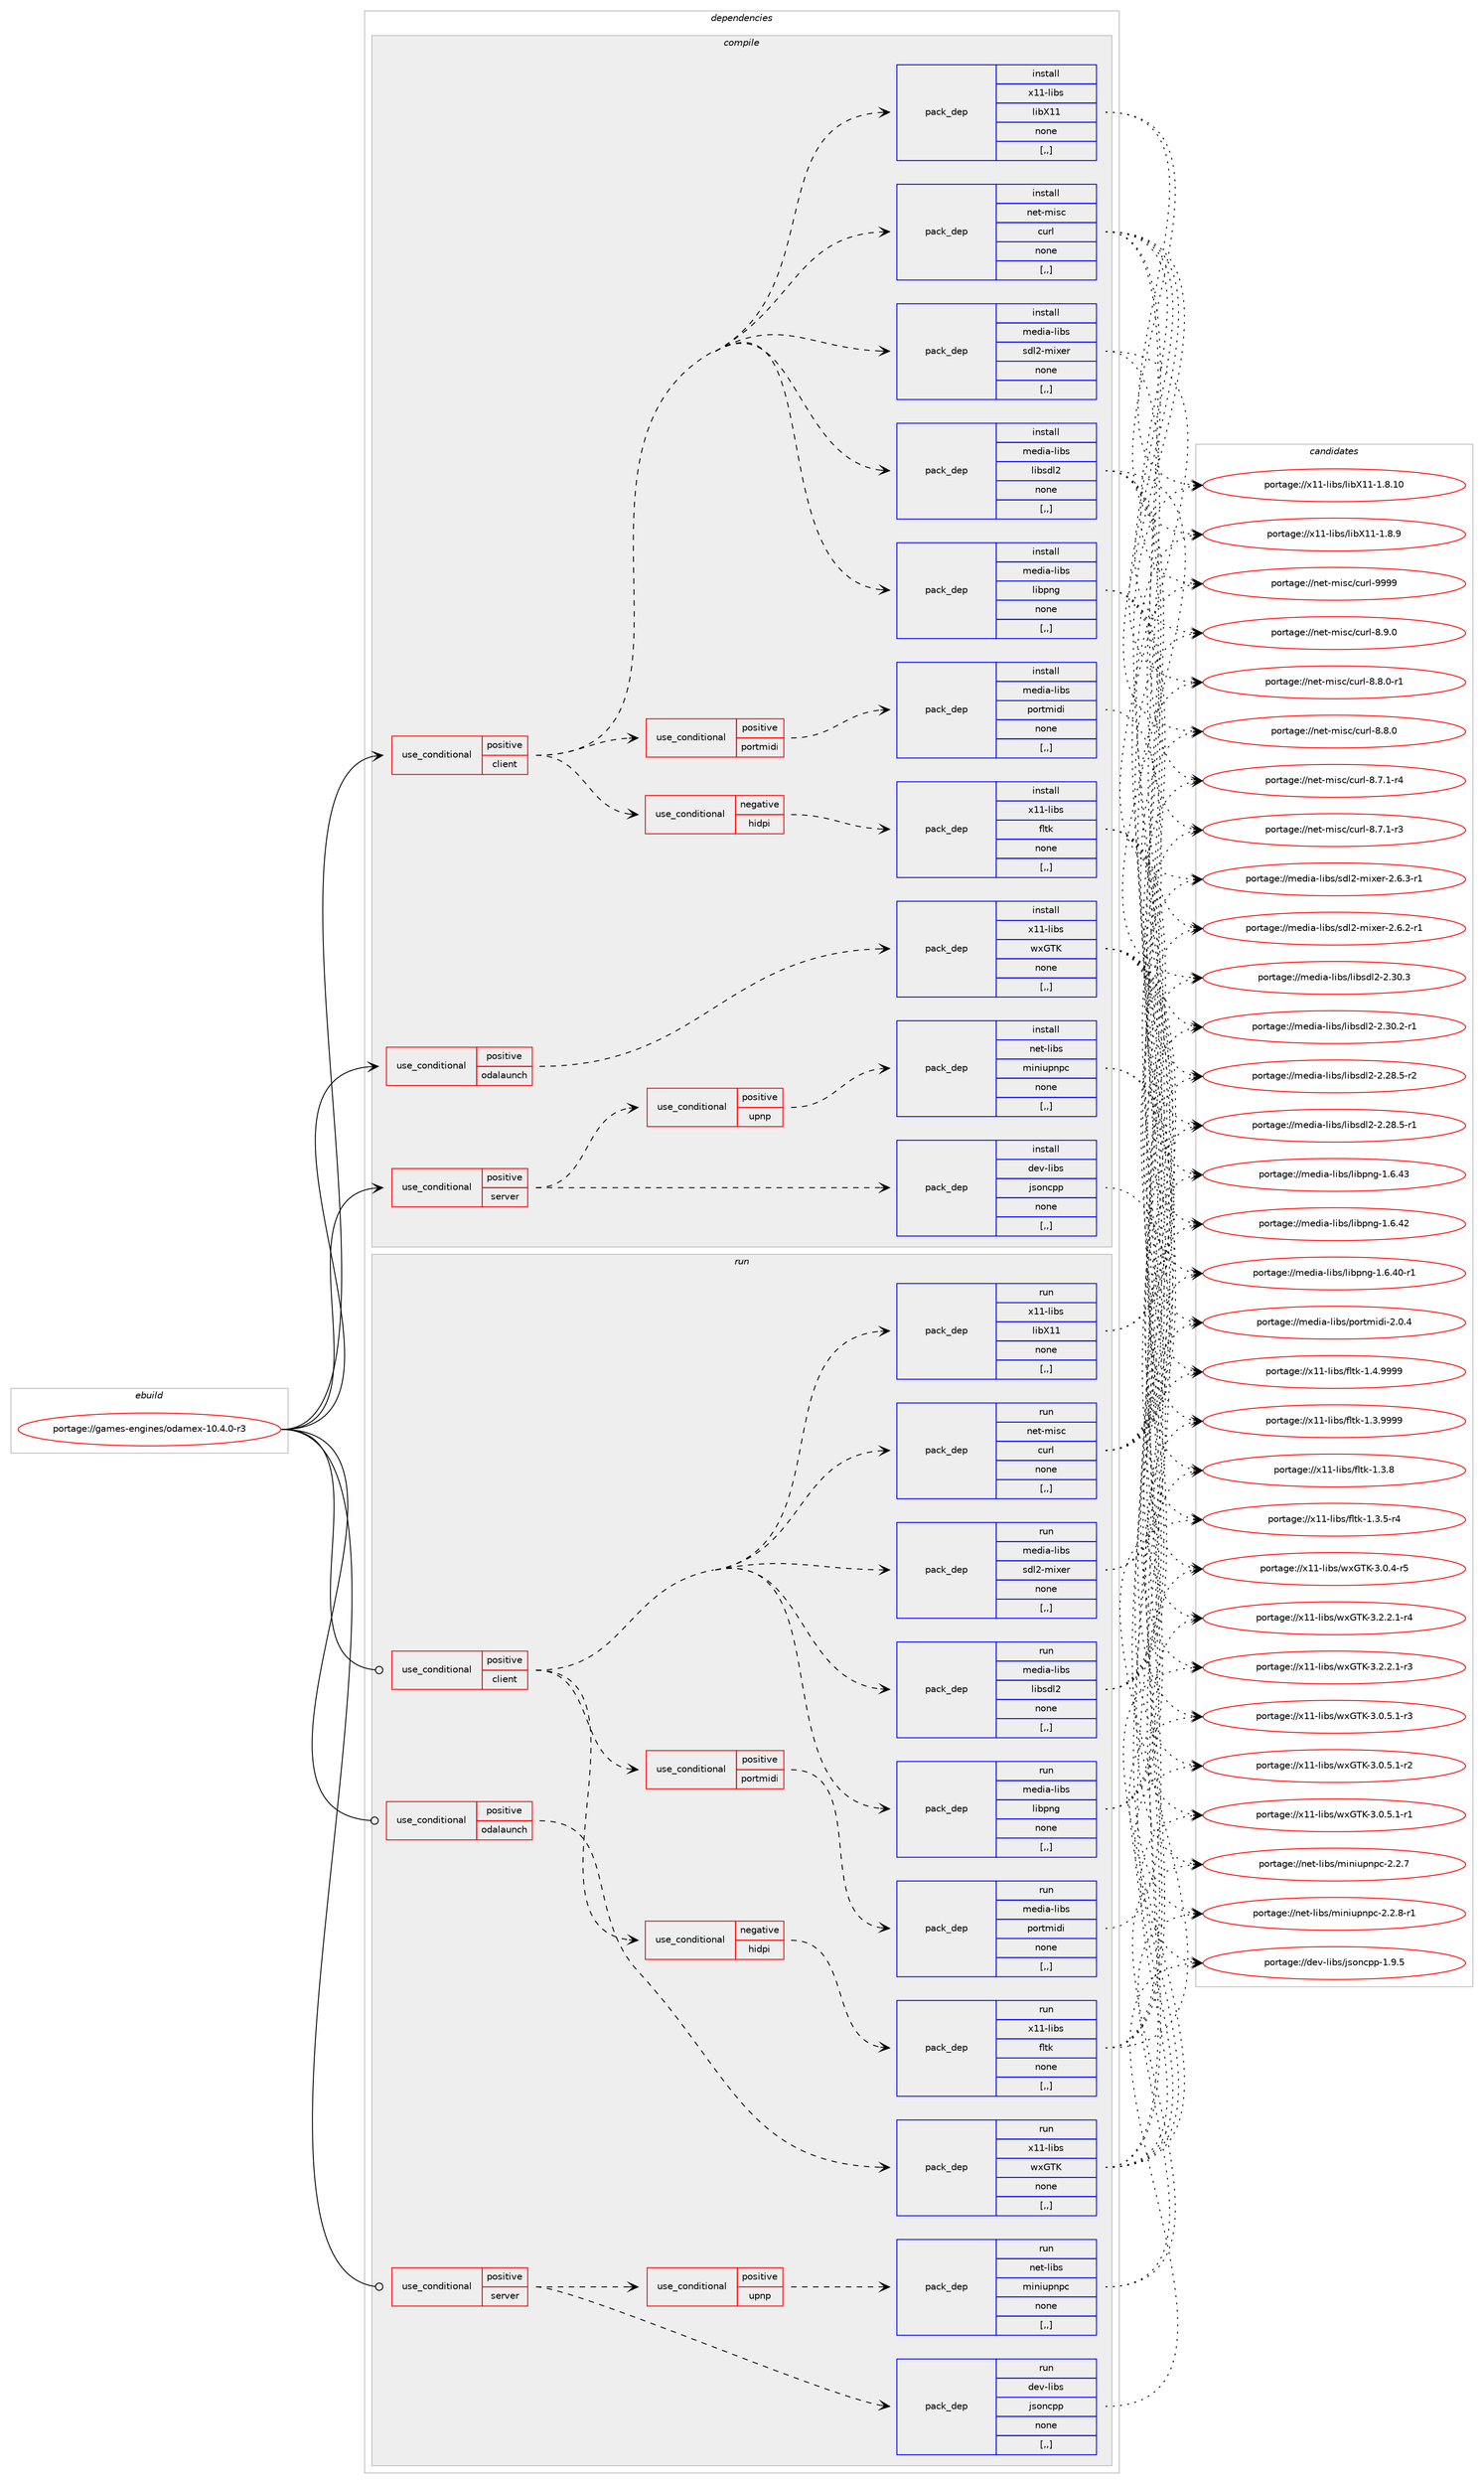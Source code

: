 digraph prolog {

# *************
# Graph options
# *************

newrank=true;
concentrate=true;
compound=true;
graph [rankdir=LR,fontname=Helvetica,fontsize=10,ranksep=1.5];#, ranksep=2.5, nodesep=0.2];
edge  [arrowhead=vee];
node  [fontname=Helvetica,fontsize=10];

# **********
# The ebuild
# **********

subgraph cluster_leftcol {
color=gray;
label=<<i>ebuild</i>>;
id [label="portage://games-engines/odamex-10.4.0-r3", color=red, width=4, href="../games-engines/odamex-10.4.0-r3.svg"];
}

# ****************
# The dependencies
# ****************

subgraph cluster_midcol {
color=gray;
label=<<i>dependencies</i>>;
subgraph cluster_compile {
fillcolor="#eeeeee";
style=filled;
label=<<i>compile</i>>;
subgraph cond63710 {
dependency228872 [label=<<TABLE BORDER="0" CELLBORDER="1" CELLSPACING="0" CELLPADDING="4"><TR><TD ROWSPAN="3" CELLPADDING="10">use_conditional</TD></TR><TR><TD>positive</TD></TR><TR><TD>client</TD></TR></TABLE>>, shape=none, color=red];
subgraph pack163668 {
dependency228873 [label=<<TABLE BORDER="0" CELLBORDER="1" CELLSPACING="0" CELLPADDING="4" WIDTH="220"><TR><TD ROWSPAN="6" CELLPADDING="30">pack_dep</TD></TR><TR><TD WIDTH="110">install</TD></TR><TR><TD>media-libs</TD></TR><TR><TD>libpng</TD></TR><TR><TD>none</TD></TR><TR><TD>[,,]</TD></TR></TABLE>>, shape=none, color=blue];
}
dependency228872:e -> dependency228873:w [weight=20,style="dashed",arrowhead="vee"];
subgraph pack163669 {
dependency228874 [label=<<TABLE BORDER="0" CELLBORDER="1" CELLSPACING="0" CELLPADDING="4" WIDTH="220"><TR><TD ROWSPAN="6" CELLPADDING="30">pack_dep</TD></TR><TR><TD WIDTH="110">install</TD></TR><TR><TD>media-libs</TD></TR><TR><TD>libsdl2</TD></TR><TR><TD>none</TD></TR><TR><TD>[,,]</TD></TR></TABLE>>, shape=none, color=blue];
}
dependency228872:e -> dependency228874:w [weight=20,style="dashed",arrowhead="vee"];
subgraph pack163670 {
dependency228875 [label=<<TABLE BORDER="0" CELLBORDER="1" CELLSPACING="0" CELLPADDING="4" WIDTH="220"><TR><TD ROWSPAN="6" CELLPADDING="30">pack_dep</TD></TR><TR><TD WIDTH="110">install</TD></TR><TR><TD>media-libs</TD></TR><TR><TD>sdl2-mixer</TD></TR><TR><TD>none</TD></TR><TR><TD>[,,]</TD></TR></TABLE>>, shape=none, color=blue];
}
dependency228872:e -> dependency228875:w [weight=20,style="dashed",arrowhead="vee"];
subgraph pack163671 {
dependency228876 [label=<<TABLE BORDER="0" CELLBORDER="1" CELLSPACING="0" CELLPADDING="4" WIDTH="220"><TR><TD ROWSPAN="6" CELLPADDING="30">pack_dep</TD></TR><TR><TD WIDTH="110">install</TD></TR><TR><TD>net-misc</TD></TR><TR><TD>curl</TD></TR><TR><TD>none</TD></TR><TR><TD>[,,]</TD></TR></TABLE>>, shape=none, color=blue];
}
dependency228872:e -> dependency228876:w [weight=20,style="dashed",arrowhead="vee"];
subgraph pack163672 {
dependency228877 [label=<<TABLE BORDER="0" CELLBORDER="1" CELLSPACING="0" CELLPADDING="4" WIDTH="220"><TR><TD ROWSPAN="6" CELLPADDING="30">pack_dep</TD></TR><TR><TD WIDTH="110">install</TD></TR><TR><TD>x11-libs</TD></TR><TR><TD>libX11</TD></TR><TR><TD>none</TD></TR><TR><TD>[,,]</TD></TR></TABLE>>, shape=none, color=blue];
}
dependency228872:e -> dependency228877:w [weight=20,style="dashed",arrowhead="vee"];
subgraph cond63711 {
dependency228878 [label=<<TABLE BORDER="0" CELLBORDER="1" CELLSPACING="0" CELLPADDING="4"><TR><TD ROWSPAN="3" CELLPADDING="10">use_conditional</TD></TR><TR><TD>negative</TD></TR><TR><TD>hidpi</TD></TR></TABLE>>, shape=none, color=red];
subgraph pack163673 {
dependency228879 [label=<<TABLE BORDER="0" CELLBORDER="1" CELLSPACING="0" CELLPADDING="4" WIDTH="220"><TR><TD ROWSPAN="6" CELLPADDING="30">pack_dep</TD></TR><TR><TD WIDTH="110">install</TD></TR><TR><TD>x11-libs</TD></TR><TR><TD>fltk</TD></TR><TR><TD>none</TD></TR><TR><TD>[,,]</TD></TR></TABLE>>, shape=none, color=blue];
}
dependency228878:e -> dependency228879:w [weight=20,style="dashed",arrowhead="vee"];
}
dependency228872:e -> dependency228878:w [weight=20,style="dashed",arrowhead="vee"];
subgraph cond63712 {
dependency228880 [label=<<TABLE BORDER="0" CELLBORDER="1" CELLSPACING="0" CELLPADDING="4"><TR><TD ROWSPAN="3" CELLPADDING="10">use_conditional</TD></TR><TR><TD>positive</TD></TR><TR><TD>portmidi</TD></TR></TABLE>>, shape=none, color=red];
subgraph pack163674 {
dependency228881 [label=<<TABLE BORDER="0" CELLBORDER="1" CELLSPACING="0" CELLPADDING="4" WIDTH="220"><TR><TD ROWSPAN="6" CELLPADDING="30">pack_dep</TD></TR><TR><TD WIDTH="110">install</TD></TR><TR><TD>media-libs</TD></TR><TR><TD>portmidi</TD></TR><TR><TD>none</TD></TR><TR><TD>[,,]</TD></TR></TABLE>>, shape=none, color=blue];
}
dependency228880:e -> dependency228881:w [weight=20,style="dashed",arrowhead="vee"];
}
dependency228872:e -> dependency228880:w [weight=20,style="dashed",arrowhead="vee"];
}
id:e -> dependency228872:w [weight=20,style="solid",arrowhead="vee"];
subgraph cond63713 {
dependency228882 [label=<<TABLE BORDER="0" CELLBORDER="1" CELLSPACING="0" CELLPADDING="4"><TR><TD ROWSPAN="3" CELLPADDING="10">use_conditional</TD></TR><TR><TD>positive</TD></TR><TR><TD>odalaunch</TD></TR></TABLE>>, shape=none, color=red];
subgraph pack163675 {
dependency228883 [label=<<TABLE BORDER="0" CELLBORDER="1" CELLSPACING="0" CELLPADDING="4" WIDTH="220"><TR><TD ROWSPAN="6" CELLPADDING="30">pack_dep</TD></TR><TR><TD WIDTH="110">install</TD></TR><TR><TD>x11-libs</TD></TR><TR><TD>wxGTK</TD></TR><TR><TD>none</TD></TR><TR><TD>[,,]</TD></TR></TABLE>>, shape=none, color=blue];
}
dependency228882:e -> dependency228883:w [weight=20,style="dashed",arrowhead="vee"];
}
id:e -> dependency228882:w [weight=20,style="solid",arrowhead="vee"];
subgraph cond63714 {
dependency228884 [label=<<TABLE BORDER="0" CELLBORDER="1" CELLSPACING="0" CELLPADDING="4"><TR><TD ROWSPAN="3" CELLPADDING="10">use_conditional</TD></TR><TR><TD>positive</TD></TR><TR><TD>server</TD></TR></TABLE>>, shape=none, color=red];
subgraph pack163676 {
dependency228885 [label=<<TABLE BORDER="0" CELLBORDER="1" CELLSPACING="0" CELLPADDING="4" WIDTH="220"><TR><TD ROWSPAN="6" CELLPADDING="30">pack_dep</TD></TR><TR><TD WIDTH="110">install</TD></TR><TR><TD>dev-libs</TD></TR><TR><TD>jsoncpp</TD></TR><TR><TD>none</TD></TR><TR><TD>[,,]</TD></TR></TABLE>>, shape=none, color=blue];
}
dependency228884:e -> dependency228885:w [weight=20,style="dashed",arrowhead="vee"];
subgraph cond63715 {
dependency228886 [label=<<TABLE BORDER="0" CELLBORDER="1" CELLSPACING="0" CELLPADDING="4"><TR><TD ROWSPAN="3" CELLPADDING="10">use_conditional</TD></TR><TR><TD>positive</TD></TR><TR><TD>upnp</TD></TR></TABLE>>, shape=none, color=red];
subgraph pack163677 {
dependency228887 [label=<<TABLE BORDER="0" CELLBORDER="1" CELLSPACING="0" CELLPADDING="4" WIDTH="220"><TR><TD ROWSPAN="6" CELLPADDING="30">pack_dep</TD></TR><TR><TD WIDTH="110">install</TD></TR><TR><TD>net-libs</TD></TR><TR><TD>miniupnpc</TD></TR><TR><TD>none</TD></TR><TR><TD>[,,]</TD></TR></TABLE>>, shape=none, color=blue];
}
dependency228886:e -> dependency228887:w [weight=20,style="dashed",arrowhead="vee"];
}
dependency228884:e -> dependency228886:w [weight=20,style="dashed",arrowhead="vee"];
}
id:e -> dependency228884:w [weight=20,style="solid",arrowhead="vee"];
}
subgraph cluster_compileandrun {
fillcolor="#eeeeee";
style=filled;
label=<<i>compile and run</i>>;
}
subgraph cluster_run {
fillcolor="#eeeeee";
style=filled;
label=<<i>run</i>>;
subgraph cond63716 {
dependency228888 [label=<<TABLE BORDER="0" CELLBORDER="1" CELLSPACING="0" CELLPADDING="4"><TR><TD ROWSPAN="3" CELLPADDING="10">use_conditional</TD></TR><TR><TD>positive</TD></TR><TR><TD>client</TD></TR></TABLE>>, shape=none, color=red];
subgraph pack163678 {
dependency228889 [label=<<TABLE BORDER="0" CELLBORDER="1" CELLSPACING="0" CELLPADDING="4" WIDTH="220"><TR><TD ROWSPAN="6" CELLPADDING="30">pack_dep</TD></TR><TR><TD WIDTH="110">run</TD></TR><TR><TD>media-libs</TD></TR><TR><TD>libpng</TD></TR><TR><TD>none</TD></TR><TR><TD>[,,]</TD></TR></TABLE>>, shape=none, color=blue];
}
dependency228888:e -> dependency228889:w [weight=20,style="dashed",arrowhead="vee"];
subgraph pack163679 {
dependency228890 [label=<<TABLE BORDER="0" CELLBORDER="1" CELLSPACING="0" CELLPADDING="4" WIDTH="220"><TR><TD ROWSPAN="6" CELLPADDING="30">pack_dep</TD></TR><TR><TD WIDTH="110">run</TD></TR><TR><TD>media-libs</TD></TR><TR><TD>libsdl2</TD></TR><TR><TD>none</TD></TR><TR><TD>[,,]</TD></TR></TABLE>>, shape=none, color=blue];
}
dependency228888:e -> dependency228890:w [weight=20,style="dashed",arrowhead="vee"];
subgraph pack163680 {
dependency228891 [label=<<TABLE BORDER="0" CELLBORDER="1" CELLSPACING="0" CELLPADDING="4" WIDTH="220"><TR><TD ROWSPAN="6" CELLPADDING="30">pack_dep</TD></TR><TR><TD WIDTH="110">run</TD></TR><TR><TD>media-libs</TD></TR><TR><TD>sdl2-mixer</TD></TR><TR><TD>none</TD></TR><TR><TD>[,,]</TD></TR></TABLE>>, shape=none, color=blue];
}
dependency228888:e -> dependency228891:w [weight=20,style="dashed",arrowhead="vee"];
subgraph pack163681 {
dependency228892 [label=<<TABLE BORDER="0" CELLBORDER="1" CELLSPACING="0" CELLPADDING="4" WIDTH="220"><TR><TD ROWSPAN="6" CELLPADDING="30">pack_dep</TD></TR><TR><TD WIDTH="110">run</TD></TR><TR><TD>net-misc</TD></TR><TR><TD>curl</TD></TR><TR><TD>none</TD></TR><TR><TD>[,,]</TD></TR></TABLE>>, shape=none, color=blue];
}
dependency228888:e -> dependency228892:w [weight=20,style="dashed",arrowhead="vee"];
subgraph pack163682 {
dependency228893 [label=<<TABLE BORDER="0" CELLBORDER="1" CELLSPACING="0" CELLPADDING="4" WIDTH="220"><TR><TD ROWSPAN="6" CELLPADDING="30">pack_dep</TD></TR><TR><TD WIDTH="110">run</TD></TR><TR><TD>x11-libs</TD></TR><TR><TD>libX11</TD></TR><TR><TD>none</TD></TR><TR><TD>[,,]</TD></TR></TABLE>>, shape=none, color=blue];
}
dependency228888:e -> dependency228893:w [weight=20,style="dashed",arrowhead="vee"];
subgraph cond63717 {
dependency228894 [label=<<TABLE BORDER="0" CELLBORDER="1" CELLSPACING="0" CELLPADDING="4"><TR><TD ROWSPAN="3" CELLPADDING="10">use_conditional</TD></TR><TR><TD>negative</TD></TR><TR><TD>hidpi</TD></TR></TABLE>>, shape=none, color=red];
subgraph pack163683 {
dependency228895 [label=<<TABLE BORDER="0" CELLBORDER="1" CELLSPACING="0" CELLPADDING="4" WIDTH="220"><TR><TD ROWSPAN="6" CELLPADDING="30">pack_dep</TD></TR><TR><TD WIDTH="110">run</TD></TR><TR><TD>x11-libs</TD></TR><TR><TD>fltk</TD></TR><TR><TD>none</TD></TR><TR><TD>[,,]</TD></TR></TABLE>>, shape=none, color=blue];
}
dependency228894:e -> dependency228895:w [weight=20,style="dashed",arrowhead="vee"];
}
dependency228888:e -> dependency228894:w [weight=20,style="dashed",arrowhead="vee"];
subgraph cond63718 {
dependency228896 [label=<<TABLE BORDER="0" CELLBORDER="1" CELLSPACING="0" CELLPADDING="4"><TR><TD ROWSPAN="3" CELLPADDING="10">use_conditional</TD></TR><TR><TD>positive</TD></TR><TR><TD>portmidi</TD></TR></TABLE>>, shape=none, color=red];
subgraph pack163684 {
dependency228897 [label=<<TABLE BORDER="0" CELLBORDER="1" CELLSPACING="0" CELLPADDING="4" WIDTH="220"><TR><TD ROWSPAN="6" CELLPADDING="30">pack_dep</TD></TR><TR><TD WIDTH="110">run</TD></TR><TR><TD>media-libs</TD></TR><TR><TD>portmidi</TD></TR><TR><TD>none</TD></TR><TR><TD>[,,]</TD></TR></TABLE>>, shape=none, color=blue];
}
dependency228896:e -> dependency228897:w [weight=20,style="dashed",arrowhead="vee"];
}
dependency228888:e -> dependency228896:w [weight=20,style="dashed",arrowhead="vee"];
}
id:e -> dependency228888:w [weight=20,style="solid",arrowhead="odot"];
subgraph cond63719 {
dependency228898 [label=<<TABLE BORDER="0" CELLBORDER="1" CELLSPACING="0" CELLPADDING="4"><TR><TD ROWSPAN="3" CELLPADDING="10">use_conditional</TD></TR><TR><TD>positive</TD></TR><TR><TD>odalaunch</TD></TR></TABLE>>, shape=none, color=red];
subgraph pack163685 {
dependency228899 [label=<<TABLE BORDER="0" CELLBORDER="1" CELLSPACING="0" CELLPADDING="4" WIDTH="220"><TR><TD ROWSPAN="6" CELLPADDING="30">pack_dep</TD></TR><TR><TD WIDTH="110">run</TD></TR><TR><TD>x11-libs</TD></TR><TR><TD>wxGTK</TD></TR><TR><TD>none</TD></TR><TR><TD>[,,]</TD></TR></TABLE>>, shape=none, color=blue];
}
dependency228898:e -> dependency228899:w [weight=20,style="dashed",arrowhead="vee"];
}
id:e -> dependency228898:w [weight=20,style="solid",arrowhead="odot"];
subgraph cond63720 {
dependency228900 [label=<<TABLE BORDER="0" CELLBORDER="1" CELLSPACING="0" CELLPADDING="4"><TR><TD ROWSPAN="3" CELLPADDING="10">use_conditional</TD></TR><TR><TD>positive</TD></TR><TR><TD>server</TD></TR></TABLE>>, shape=none, color=red];
subgraph pack163686 {
dependency228901 [label=<<TABLE BORDER="0" CELLBORDER="1" CELLSPACING="0" CELLPADDING="4" WIDTH="220"><TR><TD ROWSPAN="6" CELLPADDING="30">pack_dep</TD></TR><TR><TD WIDTH="110">run</TD></TR><TR><TD>dev-libs</TD></TR><TR><TD>jsoncpp</TD></TR><TR><TD>none</TD></TR><TR><TD>[,,]</TD></TR></TABLE>>, shape=none, color=blue];
}
dependency228900:e -> dependency228901:w [weight=20,style="dashed",arrowhead="vee"];
subgraph cond63721 {
dependency228902 [label=<<TABLE BORDER="0" CELLBORDER="1" CELLSPACING="0" CELLPADDING="4"><TR><TD ROWSPAN="3" CELLPADDING="10">use_conditional</TD></TR><TR><TD>positive</TD></TR><TR><TD>upnp</TD></TR></TABLE>>, shape=none, color=red];
subgraph pack163687 {
dependency228903 [label=<<TABLE BORDER="0" CELLBORDER="1" CELLSPACING="0" CELLPADDING="4" WIDTH="220"><TR><TD ROWSPAN="6" CELLPADDING="30">pack_dep</TD></TR><TR><TD WIDTH="110">run</TD></TR><TR><TD>net-libs</TD></TR><TR><TD>miniupnpc</TD></TR><TR><TD>none</TD></TR><TR><TD>[,,]</TD></TR></TABLE>>, shape=none, color=blue];
}
dependency228902:e -> dependency228903:w [weight=20,style="dashed",arrowhead="vee"];
}
dependency228900:e -> dependency228902:w [weight=20,style="dashed",arrowhead="vee"];
}
id:e -> dependency228900:w [weight=20,style="solid",arrowhead="odot"];
}
}

# **************
# The candidates
# **************

subgraph cluster_choices {
rank=same;
color=gray;
label=<<i>candidates</i>>;

subgraph choice163668 {
color=black;
nodesep=1;
choice109101100105974510810598115471081059811211010345494654465251 [label="portage://media-libs/libpng-1.6.43", color=red, width=4,href="../media-libs/libpng-1.6.43.svg"];
choice109101100105974510810598115471081059811211010345494654465250 [label="portage://media-libs/libpng-1.6.42", color=red, width=4,href="../media-libs/libpng-1.6.42.svg"];
choice1091011001059745108105981154710810598112110103454946544652484511449 [label="portage://media-libs/libpng-1.6.40-r1", color=red, width=4,href="../media-libs/libpng-1.6.40-r1.svg"];
dependency228873:e -> choice109101100105974510810598115471081059811211010345494654465251:w [style=dotted,weight="100"];
dependency228873:e -> choice109101100105974510810598115471081059811211010345494654465250:w [style=dotted,weight="100"];
dependency228873:e -> choice1091011001059745108105981154710810598112110103454946544652484511449:w [style=dotted,weight="100"];
}
subgraph choice163669 {
color=black;
nodesep=1;
choice10910110010597451081059811547108105981151001085045504651484651 [label="portage://media-libs/libsdl2-2.30.3", color=red, width=4,href="../media-libs/libsdl2-2.30.3.svg"];
choice109101100105974510810598115471081059811510010850455046514846504511449 [label="portage://media-libs/libsdl2-2.30.2-r1", color=red, width=4,href="../media-libs/libsdl2-2.30.2-r1.svg"];
choice109101100105974510810598115471081059811510010850455046505646534511450 [label="portage://media-libs/libsdl2-2.28.5-r2", color=red, width=4,href="../media-libs/libsdl2-2.28.5-r2.svg"];
choice109101100105974510810598115471081059811510010850455046505646534511449 [label="portage://media-libs/libsdl2-2.28.5-r1", color=red, width=4,href="../media-libs/libsdl2-2.28.5-r1.svg"];
dependency228874:e -> choice10910110010597451081059811547108105981151001085045504651484651:w [style=dotted,weight="100"];
dependency228874:e -> choice109101100105974510810598115471081059811510010850455046514846504511449:w [style=dotted,weight="100"];
dependency228874:e -> choice109101100105974510810598115471081059811510010850455046505646534511450:w [style=dotted,weight="100"];
dependency228874:e -> choice109101100105974510810598115471081059811510010850455046505646534511449:w [style=dotted,weight="100"];
}
subgraph choice163670 {
color=black;
nodesep=1;
choice1091011001059745108105981154711510010850451091051201011144550465446514511449 [label="portage://media-libs/sdl2-mixer-2.6.3-r1", color=red, width=4,href="../media-libs/sdl2-mixer-2.6.3-r1.svg"];
choice1091011001059745108105981154711510010850451091051201011144550465446504511449 [label="portage://media-libs/sdl2-mixer-2.6.2-r1", color=red, width=4,href="../media-libs/sdl2-mixer-2.6.2-r1.svg"];
dependency228875:e -> choice1091011001059745108105981154711510010850451091051201011144550465446514511449:w [style=dotted,weight="100"];
dependency228875:e -> choice1091011001059745108105981154711510010850451091051201011144550465446504511449:w [style=dotted,weight="100"];
}
subgraph choice163671 {
color=black;
nodesep=1;
choice110101116451091051159947991171141084557575757 [label="portage://net-misc/curl-9999", color=red, width=4,href="../net-misc/curl-9999.svg"];
choice11010111645109105115994799117114108455646574648 [label="portage://net-misc/curl-8.9.0", color=red, width=4,href="../net-misc/curl-8.9.0.svg"];
choice110101116451091051159947991171141084556465646484511449 [label="portage://net-misc/curl-8.8.0-r1", color=red, width=4,href="../net-misc/curl-8.8.0-r1.svg"];
choice11010111645109105115994799117114108455646564648 [label="portage://net-misc/curl-8.8.0", color=red, width=4,href="../net-misc/curl-8.8.0.svg"];
choice110101116451091051159947991171141084556465546494511452 [label="portage://net-misc/curl-8.7.1-r4", color=red, width=4,href="../net-misc/curl-8.7.1-r4.svg"];
choice110101116451091051159947991171141084556465546494511451 [label="portage://net-misc/curl-8.7.1-r3", color=red, width=4,href="../net-misc/curl-8.7.1-r3.svg"];
dependency228876:e -> choice110101116451091051159947991171141084557575757:w [style=dotted,weight="100"];
dependency228876:e -> choice11010111645109105115994799117114108455646574648:w [style=dotted,weight="100"];
dependency228876:e -> choice110101116451091051159947991171141084556465646484511449:w [style=dotted,weight="100"];
dependency228876:e -> choice11010111645109105115994799117114108455646564648:w [style=dotted,weight="100"];
dependency228876:e -> choice110101116451091051159947991171141084556465546494511452:w [style=dotted,weight="100"];
dependency228876:e -> choice110101116451091051159947991171141084556465546494511451:w [style=dotted,weight="100"];
}
subgraph choice163672 {
color=black;
nodesep=1;
choice12049494510810598115471081059888494945494656464948 [label="portage://x11-libs/libX11-1.8.10", color=red, width=4,href="../x11-libs/libX11-1.8.10.svg"];
choice120494945108105981154710810598884949454946564657 [label="portage://x11-libs/libX11-1.8.9", color=red, width=4,href="../x11-libs/libX11-1.8.9.svg"];
dependency228877:e -> choice12049494510810598115471081059888494945494656464948:w [style=dotted,weight="100"];
dependency228877:e -> choice120494945108105981154710810598884949454946564657:w [style=dotted,weight="100"];
}
subgraph choice163673 {
color=black;
nodesep=1;
choice1204949451081059811547102108116107454946524657575757 [label="portage://x11-libs/fltk-1.4.9999", color=red, width=4,href="../x11-libs/fltk-1.4.9999.svg"];
choice1204949451081059811547102108116107454946514657575757 [label="portage://x11-libs/fltk-1.3.9999", color=red, width=4,href="../x11-libs/fltk-1.3.9999.svg"];
choice1204949451081059811547102108116107454946514656 [label="portage://x11-libs/fltk-1.3.8", color=red, width=4,href="../x11-libs/fltk-1.3.8.svg"];
choice12049494510810598115471021081161074549465146534511452 [label="portage://x11-libs/fltk-1.3.5-r4", color=red, width=4,href="../x11-libs/fltk-1.3.5-r4.svg"];
dependency228879:e -> choice1204949451081059811547102108116107454946524657575757:w [style=dotted,weight="100"];
dependency228879:e -> choice1204949451081059811547102108116107454946514657575757:w [style=dotted,weight="100"];
dependency228879:e -> choice1204949451081059811547102108116107454946514656:w [style=dotted,weight="100"];
dependency228879:e -> choice12049494510810598115471021081161074549465146534511452:w [style=dotted,weight="100"];
}
subgraph choice163674 {
color=black;
nodesep=1;
choice10910110010597451081059811547112111114116109105100105455046484652 [label="portage://media-libs/portmidi-2.0.4", color=red, width=4,href="../media-libs/portmidi-2.0.4.svg"];
dependency228881:e -> choice10910110010597451081059811547112111114116109105100105455046484652:w [style=dotted,weight="100"];
}
subgraph choice163675 {
color=black;
nodesep=1;
choice120494945108105981154711912071847545514650465046494511452 [label="portage://x11-libs/wxGTK-3.2.2.1-r4", color=red, width=4,href="../x11-libs/wxGTK-3.2.2.1-r4.svg"];
choice120494945108105981154711912071847545514650465046494511451 [label="portage://x11-libs/wxGTK-3.2.2.1-r3", color=red, width=4,href="../x11-libs/wxGTK-3.2.2.1-r3.svg"];
choice120494945108105981154711912071847545514648465346494511451 [label="portage://x11-libs/wxGTK-3.0.5.1-r3", color=red, width=4,href="../x11-libs/wxGTK-3.0.5.1-r3.svg"];
choice120494945108105981154711912071847545514648465346494511450 [label="portage://x11-libs/wxGTK-3.0.5.1-r2", color=red, width=4,href="../x11-libs/wxGTK-3.0.5.1-r2.svg"];
choice120494945108105981154711912071847545514648465346494511449 [label="portage://x11-libs/wxGTK-3.0.5.1-r1", color=red, width=4,href="../x11-libs/wxGTK-3.0.5.1-r1.svg"];
choice12049494510810598115471191207184754551464846524511453 [label="portage://x11-libs/wxGTK-3.0.4-r5", color=red, width=4,href="../x11-libs/wxGTK-3.0.4-r5.svg"];
dependency228883:e -> choice120494945108105981154711912071847545514650465046494511452:w [style=dotted,weight="100"];
dependency228883:e -> choice120494945108105981154711912071847545514650465046494511451:w [style=dotted,weight="100"];
dependency228883:e -> choice120494945108105981154711912071847545514648465346494511451:w [style=dotted,weight="100"];
dependency228883:e -> choice120494945108105981154711912071847545514648465346494511450:w [style=dotted,weight="100"];
dependency228883:e -> choice120494945108105981154711912071847545514648465346494511449:w [style=dotted,weight="100"];
dependency228883:e -> choice12049494510810598115471191207184754551464846524511453:w [style=dotted,weight="100"];
}
subgraph choice163676 {
color=black;
nodesep=1;
choice10010111845108105981154710611511111099112112454946574653 [label="portage://dev-libs/jsoncpp-1.9.5", color=red, width=4,href="../dev-libs/jsoncpp-1.9.5.svg"];
dependency228885:e -> choice10010111845108105981154710611511111099112112454946574653:w [style=dotted,weight="100"];
}
subgraph choice163677 {
color=black;
nodesep=1;
choice110101116451081059811547109105110105117112110112994550465046564511449 [label="portage://net-libs/miniupnpc-2.2.8-r1", color=red, width=4,href="../net-libs/miniupnpc-2.2.8-r1.svg"];
choice11010111645108105981154710910511010511711211011299455046504655 [label="portage://net-libs/miniupnpc-2.2.7", color=red, width=4,href="../net-libs/miniupnpc-2.2.7.svg"];
dependency228887:e -> choice110101116451081059811547109105110105117112110112994550465046564511449:w [style=dotted,weight="100"];
dependency228887:e -> choice11010111645108105981154710910511010511711211011299455046504655:w [style=dotted,weight="100"];
}
subgraph choice163678 {
color=black;
nodesep=1;
choice109101100105974510810598115471081059811211010345494654465251 [label="portage://media-libs/libpng-1.6.43", color=red, width=4,href="../media-libs/libpng-1.6.43.svg"];
choice109101100105974510810598115471081059811211010345494654465250 [label="portage://media-libs/libpng-1.6.42", color=red, width=4,href="../media-libs/libpng-1.6.42.svg"];
choice1091011001059745108105981154710810598112110103454946544652484511449 [label="portage://media-libs/libpng-1.6.40-r1", color=red, width=4,href="../media-libs/libpng-1.6.40-r1.svg"];
dependency228889:e -> choice109101100105974510810598115471081059811211010345494654465251:w [style=dotted,weight="100"];
dependency228889:e -> choice109101100105974510810598115471081059811211010345494654465250:w [style=dotted,weight="100"];
dependency228889:e -> choice1091011001059745108105981154710810598112110103454946544652484511449:w [style=dotted,weight="100"];
}
subgraph choice163679 {
color=black;
nodesep=1;
choice10910110010597451081059811547108105981151001085045504651484651 [label="portage://media-libs/libsdl2-2.30.3", color=red, width=4,href="../media-libs/libsdl2-2.30.3.svg"];
choice109101100105974510810598115471081059811510010850455046514846504511449 [label="portage://media-libs/libsdl2-2.30.2-r1", color=red, width=4,href="../media-libs/libsdl2-2.30.2-r1.svg"];
choice109101100105974510810598115471081059811510010850455046505646534511450 [label="portage://media-libs/libsdl2-2.28.5-r2", color=red, width=4,href="../media-libs/libsdl2-2.28.5-r2.svg"];
choice109101100105974510810598115471081059811510010850455046505646534511449 [label="portage://media-libs/libsdl2-2.28.5-r1", color=red, width=4,href="../media-libs/libsdl2-2.28.5-r1.svg"];
dependency228890:e -> choice10910110010597451081059811547108105981151001085045504651484651:w [style=dotted,weight="100"];
dependency228890:e -> choice109101100105974510810598115471081059811510010850455046514846504511449:w [style=dotted,weight="100"];
dependency228890:e -> choice109101100105974510810598115471081059811510010850455046505646534511450:w [style=dotted,weight="100"];
dependency228890:e -> choice109101100105974510810598115471081059811510010850455046505646534511449:w [style=dotted,weight="100"];
}
subgraph choice163680 {
color=black;
nodesep=1;
choice1091011001059745108105981154711510010850451091051201011144550465446514511449 [label="portage://media-libs/sdl2-mixer-2.6.3-r1", color=red, width=4,href="../media-libs/sdl2-mixer-2.6.3-r1.svg"];
choice1091011001059745108105981154711510010850451091051201011144550465446504511449 [label="portage://media-libs/sdl2-mixer-2.6.2-r1", color=red, width=4,href="../media-libs/sdl2-mixer-2.6.2-r1.svg"];
dependency228891:e -> choice1091011001059745108105981154711510010850451091051201011144550465446514511449:w [style=dotted,weight="100"];
dependency228891:e -> choice1091011001059745108105981154711510010850451091051201011144550465446504511449:w [style=dotted,weight="100"];
}
subgraph choice163681 {
color=black;
nodesep=1;
choice110101116451091051159947991171141084557575757 [label="portage://net-misc/curl-9999", color=red, width=4,href="../net-misc/curl-9999.svg"];
choice11010111645109105115994799117114108455646574648 [label="portage://net-misc/curl-8.9.0", color=red, width=4,href="../net-misc/curl-8.9.0.svg"];
choice110101116451091051159947991171141084556465646484511449 [label="portage://net-misc/curl-8.8.0-r1", color=red, width=4,href="../net-misc/curl-8.8.0-r1.svg"];
choice11010111645109105115994799117114108455646564648 [label="portage://net-misc/curl-8.8.0", color=red, width=4,href="../net-misc/curl-8.8.0.svg"];
choice110101116451091051159947991171141084556465546494511452 [label="portage://net-misc/curl-8.7.1-r4", color=red, width=4,href="../net-misc/curl-8.7.1-r4.svg"];
choice110101116451091051159947991171141084556465546494511451 [label="portage://net-misc/curl-8.7.1-r3", color=red, width=4,href="../net-misc/curl-8.7.1-r3.svg"];
dependency228892:e -> choice110101116451091051159947991171141084557575757:w [style=dotted,weight="100"];
dependency228892:e -> choice11010111645109105115994799117114108455646574648:w [style=dotted,weight="100"];
dependency228892:e -> choice110101116451091051159947991171141084556465646484511449:w [style=dotted,weight="100"];
dependency228892:e -> choice11010111645109105115994799117114108455646564648:w [style=dotted,weight="100"];
dependency228892:e -> choice110101116451091051159947991171141084556465546494511452:w [style=dotted,weight="100"];
dependency228892:e -> choice110101116451091051159947991171141084556465546494511451:w [style=dotted,weight="100"];
}
subgraph choice163682 {
color=black;
nodesep=1;
choice12049494510810598115471081059888494945494656464948 [label="portage://x11-libs/libX11-1.8.10", color=red, width=4,href="../x11-libs/libX11-1.8.10.svg"];
choice120494945108105981154710810598884949454946564657 [label="portage://x11-libs/libX11-1.8.9", color=red, width=4,href="../x11-libs/libX11-1.8.9.svg"];
dependency228893:e -> choice12049494510810598115471081059888494945494656464948:w [style=dotted,weight="100"];
dependency228893:e -> choice120494945108105981154710810598884949454946564657:w [style=dotted,weight="100"];
}
subgraph choice163683 {
color=black;
nodesep=1;
choice1204949451081059811547102108116107454946524657575757 [label="portage://x11-libs/fltk-1.4.9999", color=red, width=4,href="../x11-libs/fltk-1.4.9999.svg"];
choice1204949451081059811547102108116107454946514657575757 [label="portage://x11-libs/fltk-1.3.9999", color=red, width=4,href="../x11-libs/fltk-1.3.9999.svg"];
choice1204949451081059811547102108116107454946514656 [label="portage://x11-libs/fltk-1.3.8", color=red, width=4,href="../x11-libs/fltk-1.3.8.svg"];
choice12049494510810598115471021081161074549465146534511452 [label="portage://x11-libs/fltk-1.3.5-r4", color=red, width=4,href="../x11-libs/fltk-1.3.5-r4.svg"];
dependency228895:e -> choice1204949451081059811547102108116107454946524657575757:w [style=dotted,weight="100"];
dependency228895:e -> choice1204949451081059811547102108116107454946514657575757:w [style=dotted,weight="100"];
dependency228895:e -> choice1204949451081059811547102108116107454946514656:w [style=dotted,weight="100"];
dependency228895:e -> choice12049494510810598115471021081161074549465146534511452:w [style=dotted,weight="100"];
}
subgraph choice163684 {
color=black;
nodesep=1;
choice10910110010597451081059811547112111114116109105100105455046484652 [label="portage://media-libs/portmidi-2.0.4", color=red, width=4,href="../media-libs/portmidi-2.0.4.svg"];
dependency228897:e -> choice10910110010597451081059811547112111114116109105100105455046484652:w [style=dotted,weight="100"];
}
subgraph choice163685 {
color=black;
nodesep=1;
choice120494945108105981154711912071847545514650465046494511452 [label="portage://x11-libs/wxGTK-3.2.2.1-r4", color=red, width=4,href="../x11-libs/wxGTK-3.2.2.1-r4.svg"];
choice120494945108105981154711912071847545514650465046494511451 [label="portage://x11-libs/wxGTK-3.2.2.1-r3", color=red, width=4,href="../x11-libs/wxGTK-3.2.2.1-r3.svg"];
choice120494945108105981154711912071847545514648465346494511451 [label="portage://x11-libs/wxGTK-3.0.5.1-r3", color=red, width=4,href="../x11-libs/wxGTK-3.0.5.1-r3.svg"];
choice120494945108105981154711912071847545514648465346494511450 [label="portage://x11-libs/wxGTK-3.0.5.1-r2", color=red, width=4,href="../x11-libs/wxGTK-3.0.5.1-r2.svg"];
choice120494945108105981154711912071847545514648465346494511449 [label="portage://x11-libs/wxGTK-3.0.5.1-r1", color=red, width=4,href="../x11-libs/wxGTK-3.0.5.1-r1.svg"];
choice12049494510810598115471191207184754551464846524511453 [label="portage://x11-libs/wxGTK-3.0.4-r5", color=red, width=4,href="../x11-libs/wxGTK-3.0.4-r5.svg"];
dependency228899:e -> choice120494945108105981154711912071847545514650465046494511452:w [style=dotted,weight="100"];
dependency228899:e -> choice120494945108105981154711912071847545514650465046494511451:w [style=dotted,weight="100"];
dependency228899:e -> choice120494945108105981154711912071847545514648465346494511451:w [style=dotted,weight="100"];
dependency228899:e -> choice120494945108105981154711912071847545514648465346494511450:w [style=dotted,weight="100"];
dependency228899:e -> choice120494945108105981154711912071847545514648465346494511449:w [style=dotted,weight="100"];
dependency228899:e -> choice12049494510810598115471191207184754551464846524511453:w [style=dotted,weight="100"];
}
subgraph choice163686 {
color=black;
nodesep=1;
choice10010111845108105981154710611511111099112112454946574653 [label="portage://dev-libs/jsoncpp-1.9.5", color=red, width=4,href="../dev-libs/jsoncpp-1.9.5.svg"];
dependency228901:e -> choice10010111845108105981154710611511111099112112454946574653:w [style=dotted,weight="100"];
}
subgraph choice163687 {
color=black;
nodesep=1;
choice110101116451081059811547109105110105117112110112994550465046564511449 [label="portage://net-libs/miniupnpc-2.2.8-r1", color=red, width=4,href="../net-libs/miniupnpc-2.2.8-r1.svg"];
choice11010111645108105981154710910511010511711211011299455046504655 [label="portage://net-libs/miniupnpc-2.2.7", color=red, width=4,href="../net-libs/miniupnpc-2.2.7.svg"];
dependency228903:e -> choice110101116451081059811547109105110105117112110112994550465046564511449:w [style=dotted,weight="100"];
dependency228903:e -> choice11010111645108105981154710910511010511711211011299455046504655:w [style=dotted,weight="100"];
}
}

}
